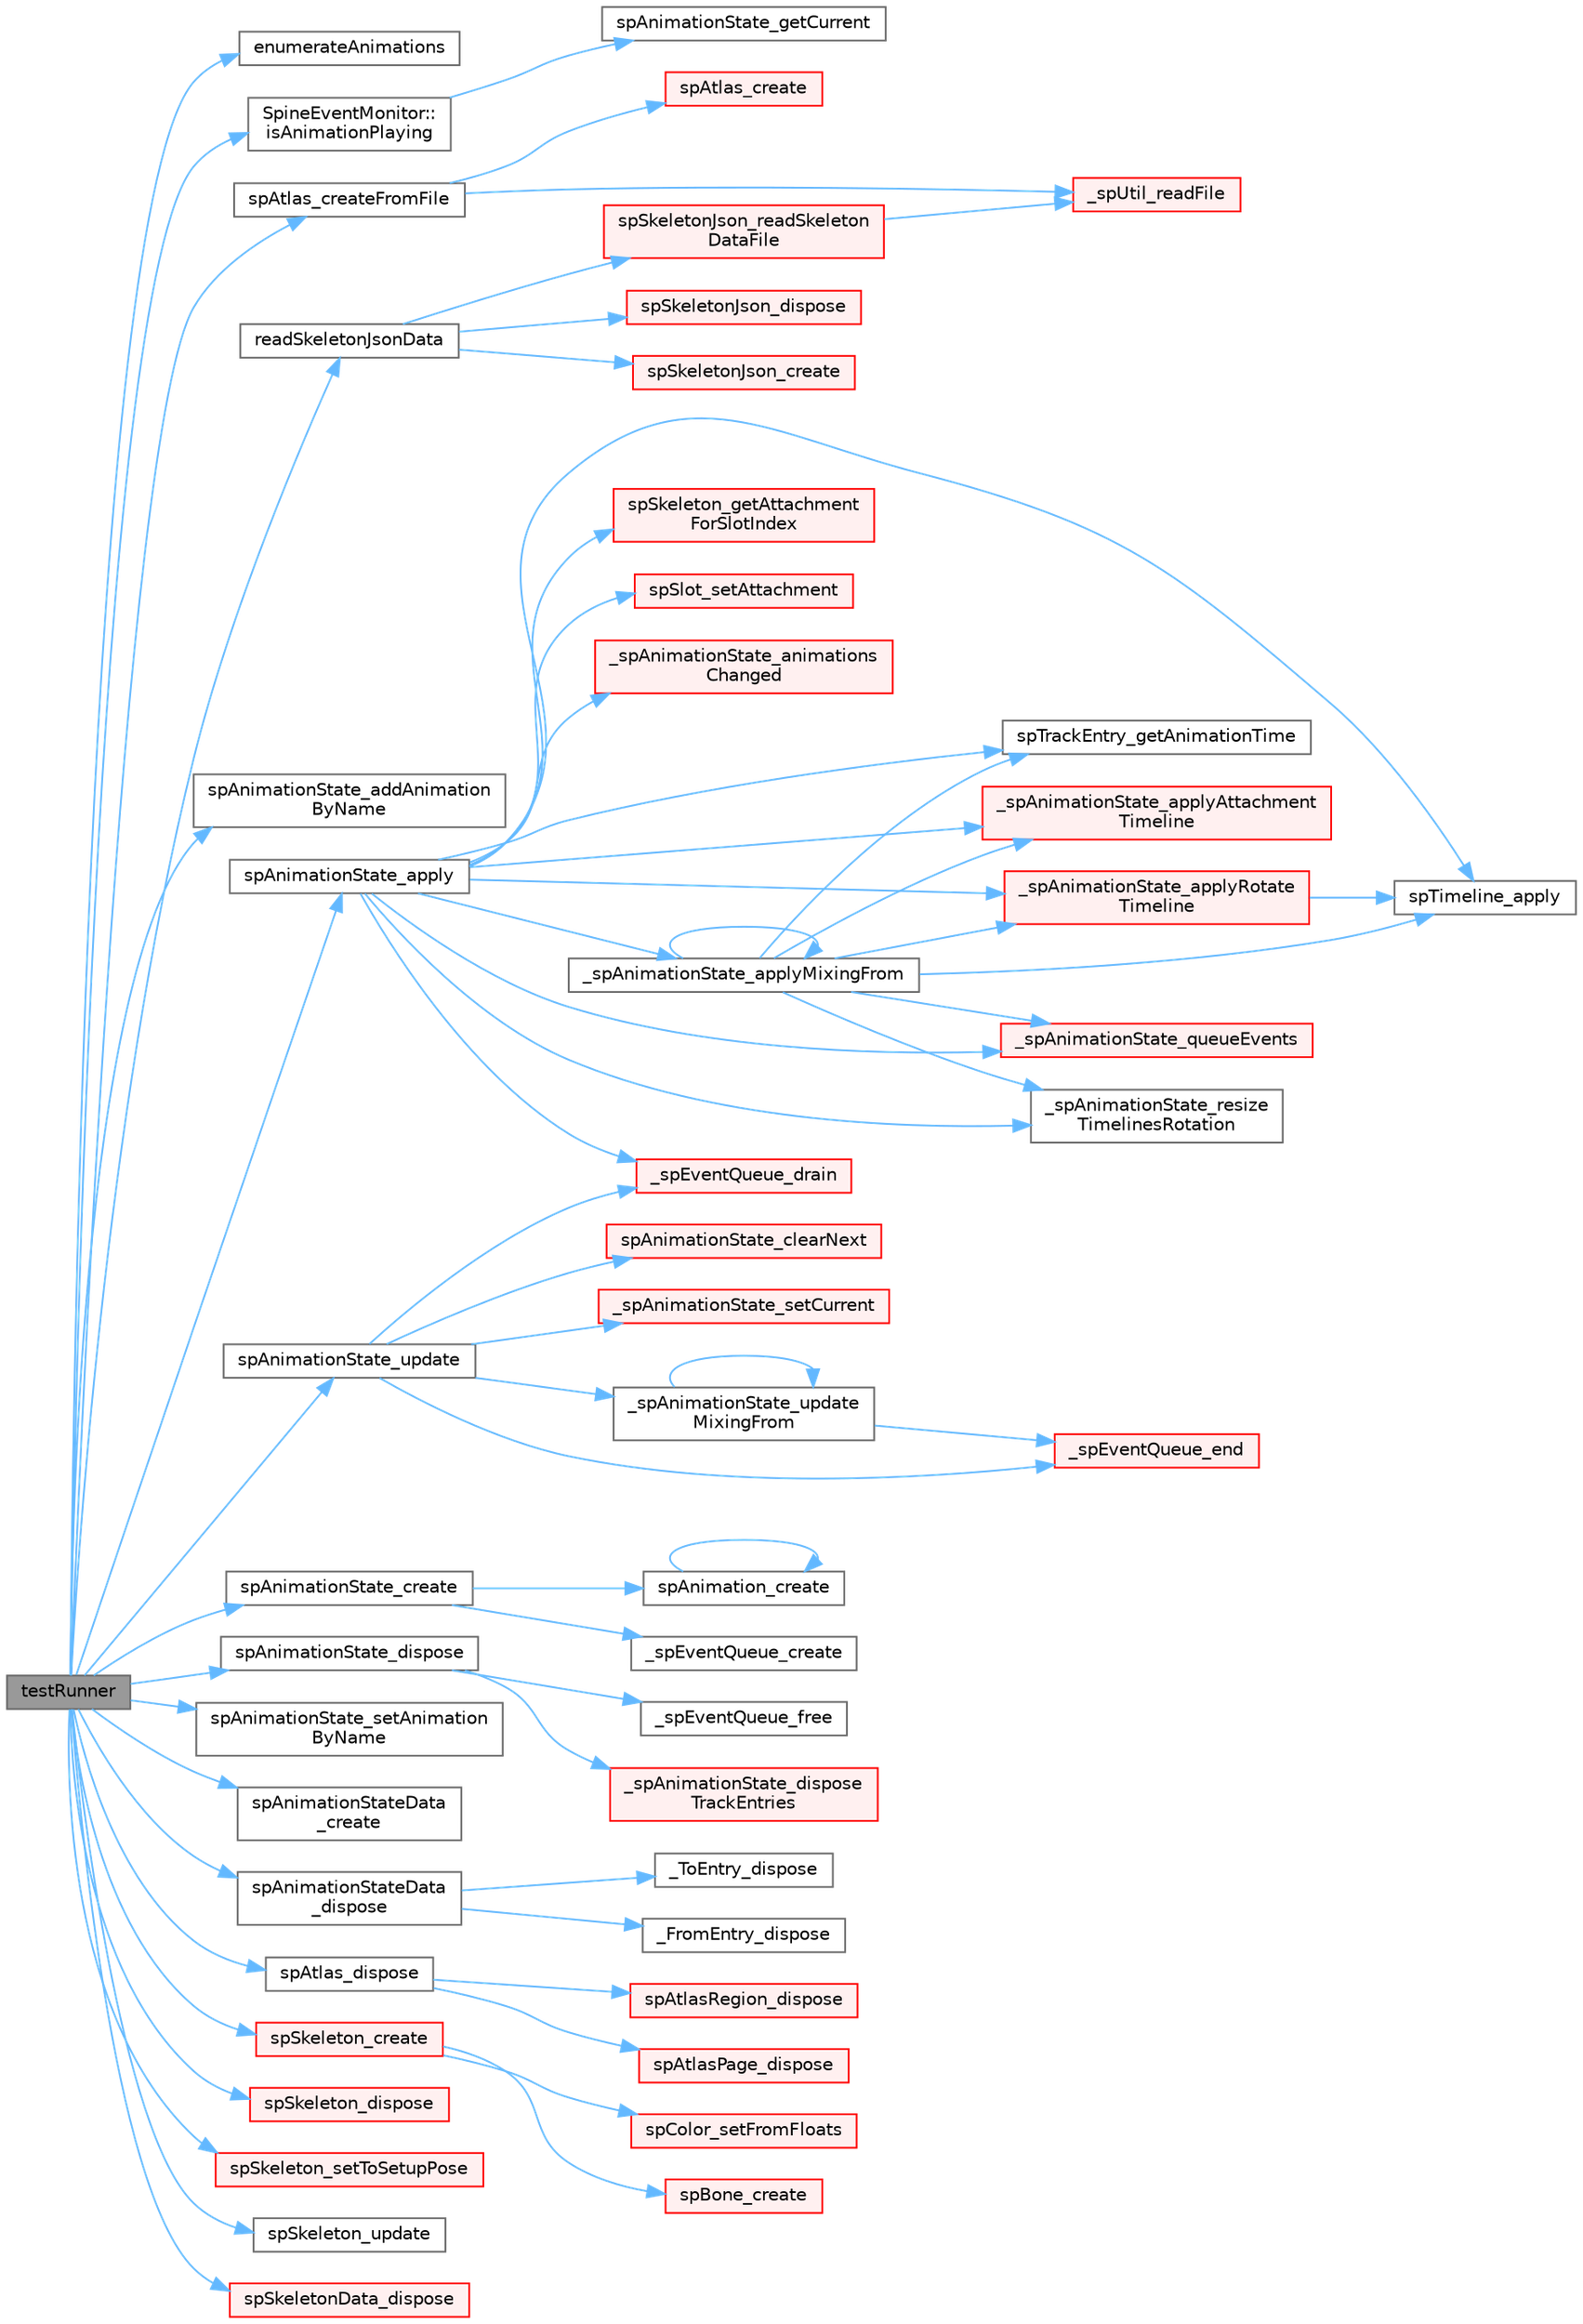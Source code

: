digraph "testRunner"
{
 // LATEX_PDF_SIZE
  bgcolor="transparent";
  edge [fontname=Helvetica,fontsize=10,labelfontname=Helvetica,labelfontsize=10];
  node [fontname=Helvetica,fontsize=10,shape=box,height=0.2,width=0.4];
  rankdir="LR";
  Node1 [id="Node000001",label="testRunner",height=0.2,width=0.4,color="gray40", fillcolor="grey60", style="filled", fontcolor="black",tooltip=" "];
  Node1 -> Node2 [id="edge1_Node000001_Node000002",color="steelblue1",style="solid",tooltip=" "];
  Node2 [id="Node000002",label="enumerateAnimations",height=0.2,width=0.4,color="grey40", fillcolor="white", style="filled",URL="$_c___interface_test_fixture_8cpp.html#a79eeb2db8dc73bdc79035c49ef8761e9",tooltip=" "];
  Node1 -> Node3 [id="edge2_Node000001_Node000003",color="steelblue1",style="solid",tooltip=" "];
  Node3 [id="Node000003",label="SpineEventMonitor::\lisAnimationPlaying",height=0.2,width=0.4,color="grey40", fillcolor="white", style="filled",URL="$class_spine_event_monitor.html#ac21ac18f4c051ccfd1074dbd2fb6222e",tooltip=" "];
  Node3 -> Node4 [id="edge3_Node000003_Node000004",color="steelblue1",style="solid",tooltip=" "];
  Node4 [id="Node000004",label="spAnimationState_getCurrent",height=0.2,width=0.4,color="grey40", fillcolor="white", style="filled",URL="$_animation_state_8c.html#a0b72fc9b159912b8d950b256a864f50b",tooltip=" "];
  Node1 -> Node5 [id="edge4_Node000001_Node000005",color="steelblue1",style="solid",tooltip=" "];
  Node5 [id="Node000005",label="readSkeletonJsonData",height=0.2,width=0.4,color="grey40", fillcolor="white", style="filled",URL="$_c___interface_test_fixture_8cpp.html#ad6f8acc85c6408fecdcc4f48c2792571",tooltip=" "];
  Node5 -> Node6 [id="edge5_Node000005_Node000006",color="steelblue1",style="solid",tooltip=" "];
  Node6 [id="Node000006",label="spSkeletonJson_create",height=0.2,width=0.4,color="red", fillcolor="#FFF0F0", style="filled",URL="$_skeleton_json_8c.html#a494a2d86429bb86e20ea0a6204dc945a",tooltip=" "];
  Node5 -> Node59 [id="edge6_Node000005_Node000059",color="steelblue1",style="solid",tooltip=" "];
  Node59 [id="Node000059",label="spSkeletonJson_dispose",height=0.2,width=0.4,color="red", fillcolor="#FFF0F0", style="filled",URL="$_skeleton_json_8c.html#aa3d1695ca3840b98a7800807b813d627",tooltip=" "];
  Node5 -> Node61 [id="edge7_Node000005_Node000061",color="steelblue1",style="solid",tooltip=" "];
  Node61 [id="Node000061",label="spSkeletonJson_readSkeleton\lDataFile",height=0.2,width=0.4,color="red", fillcolor="#FFF0F0", style="filled",URL="$_skeleton_json_8c.html#a878399291526cc760135bee212d665e9",tooltip=" "];
  Node61 -> Node64 [id="edge8_Node000061_Node000064",color="steelblue1",style="solid",tooltip=" "];
  Node64 [id="Node000064",label="_spUtil_readFile",height=0.2,width=0.4,color="red", fillcolor="#FFF0F0", style="filled",URL="$external_2spine-runtimes_2spine-c_2spine-c-unit-tests_2main_8cpp.html#a27793681909c2d6f303eff28c11d0417",tooltip=" "];
  Node1 -> Node250 [id="edge9_Node000001_Node000250",color="steelblue1",style="solid",tooltip=" "];
  Node250 [id="Node000250",label="spAnimationState_addAnimation\lByName",height=0.2,width=0.4,color="grey40", fillcolor="white", style="filled",URL="$spine-c_2include_2spine_2_animation_state_8h.html#a445978dffe9bf5284ae8f53d849bd2d6",tooltip=" "];
  Node1 -> Node251 [id="edge10_Node000001_Node000251",color="steelblue1",style="solid",tooltip=" "];
  Node251 [id="Node000251",label="spAnimationState_apply",height=0.2,width=0.4,color="grey40", fillcolor="white", style="filled",URL="$_animation_state_8c.html#a121811397a5e69b5d84b141172a860ad",tooltip=" "];
  Node251 -> Node252 [id="edge11_Node000251_Node000252",color="steelblue1",style="solid",tooltip=" "];
  Node252 [id="Node000252",label="_spAnimationState_animations\lChanged",height=0.2,width=0.4,color="red", fillcolor="#FFF0F0", style="filled",URL="$_animation_state_8c.html#a2e9127da71404d2e7f6715635f59714d",tooltip=" "];
  Node251 -> Node258 [id="edge12_Node000251_Node000258",color="steelblue1",style="solid",tooltip=" "];
  Node258 [id="Node000258",label="_spAnimationState_applyAttachment\lTimeline",height=0.2,width=0.4,color="red", fillcolor="#FFF0F0", style="filled",URL="$_animation_state_8c.html#a552cd264b22c69404ce34e0e773bcaa7",tooltip=" "];
  Node251 -> Node261 [id="edge13_Node000251_Node000261",color="steelblue1",style="solid",tooltip=" "];
  Node261 [id="Node000261",label="_spAnimationState_applyMixingFrom",height=0.2,width=0.4,color="grey40", fillcolor="white", style="filled",URL="$_animation_state_8c.html#ad872d0ff5d38b3ad75d02684ee46e3ef",tooltip=" "];
  Node261 -> Node258 [id="edge14_Node000261_Node000258",color="steelblue1",style="solid",tooltip=" "];
  Node261 -> Node261 [id="edge15_Node000261_Node000261",color="steelblue1",style="solid",tooltip=" "];
  Node261 -> Node262 [id="edge16_Node000261_Node000262",color="steelblue1",style="solid",tooltip=" "];
  Node262 [id="Node000262",label="_spAnimationState_applyRotate\lTimeline",height=0.2,width=0.4,color="red", fillcolor="#FFF0F0", style="filled",URL="$_animation_state_8c.html#a807375db0ba9e1c5a66ba60c03967a16",tooltip=" "];
  Node262 -> Node263 [id="edge17_Node000262_Node000263",color="steelblue1",style="solid",tooltip=" "];
  Node263 [id="Node000263",label="spTimeline_apply",height=0.2,width=0.4,color="grey40", fillcolor="white", style="filled",URL="$_animation_8c.html#a8f8846b1f976e08e2825cd8f2e4fed2a",tooltip=" "];
  Node261 -> Node264 [id="edge18_Node000261_Node000264",color="steelblue1",style="solid",tooltip=" "];
  Node264 [id="Node000264",label="_spAnimationState_queueEvents",height=0.2,width=0.4,color="red", fillcolor="#FFF0F0", style="filled",URL="$_animation_state_8c.html#a03841b3426944328c63e8dc965e5d202",tooltip=" "];
  Node261 -> Node271 [id="edge19_Node000261_Node000271",color="steelblue1",style="solid",tooltip=" "];
  Node271 [id="Node000271",label="_spAnimationState_resize\lTimelinesRotation",height=0.2,width=0.4,color="grey40", fillcolor="white", style="filled",URL="$_animation_state_8c.html#a586eb5371b2ecd094a959fb59981c011",tooltip=" "];
  Node261 -> Node263 [id="edge20_Node000261_Node000263",color="steelblue1",style="solid",tooltip=" "];
  Node261 -> Node272 [id="edge21_Node000261_Node000272",color="steelblue1",style="solid",tooltip=" "];
  Node272 [id="Node000272",label="spTrackEntry_getAnimationTime",height=0.2,width=0.4,color="grey40", fillcolor="white", style="filled",URL="$_animation_state_8c.html#a16e885e6da856346be434e44d94fff4d",tooltip=" "];
  Node251 -> Node262 [id="edge22_Node000251_Node000262",color="steelblue1",style="solid",tooltip=" "];
  Node251 -> Node264 [id="edge23_Node000251_Node000264",color="steelblue1",style="solid",tooltip=" "];
  Node251 -> Node271 [id="edge24_Node000251_Node000271",color="steelblue1",style="solid",tooltip=" "];
  Node251 -> Node273 [id="edge25_Node000251_Node000273",color="steelblue1",style="solid",tooltip=" "];
  Node273 [id="Node000273",label="_spEventQueue_drain",height=0.2,width=0.4,color="red", fillcolor="#FFF0F0", style="filled",URL="$_animation_state_8c.html#a2bb362df65f36453467acd9b360c600d",tooltip=" "];
  Node251 -> Node108 [id="edge26_Node000251_Node000108",color="steelblue1",style="solid",tooltip=" "];
  Node108 [id="Node000108",label="spSkeleton_getAttachment\lForSlotIndex",height=0.2,width=0.4,color="red", fillcolor="#FFF0F0", style="filled",URL="$_skeleton_8c.html#af67b15fea85286452cf9d8741a17b0ed",tooltip=" "];
  Node251 -> Node110 [id="edge27_Node000251_Node000110",color="steelblue1",style="solid",tooltip=" "];
  Node110 [id="Node000110",label="spSlot_setAttachment",height=0.2,width=0.4,color="red", fillcolor="#FFF0F0", style="filled",URL="$_slot_8c.html#a56d5b092e9d5418595813cec61d447cc",tooltip=" "];
  Node251 -> Node263 [id="edge28_Node000251_Node000263",color="steelblue1",style="solid",tooltip=" "];
  Node251 -> Node272 [id="edge29_Node000251_Node000272",color="steelblue1",style="solid",tooltip=" "];
  Node1 -> Node276 [id="edge30_Node000001_Node000276",color="steelblue1",style="solid",tooltip=" "];
  Node276 [id="Node000276",label="spAnimationState_create",height=0.2,width=0.4,color="grey40", fillcolor="white", style="filled",URL="$_animation_state_8c.html#a87beba99c1cc332a37af3d16d15454fd",tooltip=" "];
  Node276 -> Node277 [id="edge31_Node000276_Node000277",color="steelblue1",style="solid",tooltip=" "];
  Node277 [id="Node000277",label="_spEventQueue_create",height=0.2,width=0.4,color="grey40", fillcolor="white", style="filled",URL="$_animation_state_8c.html#a88ef8a5fb0d701a8e462f6963f0592cd",tooltip=" "];
  Node276 -> Node104 [id="edge32_Node000276_Node000104",color="steelblue1",style="solid",tooltip=" "];
  Node104 [id="Node000104",label="spAnimation_create",height=0.2,width=0.4,color="grey40", fillcolor="white", style="filled",URL="$_animation_8c.html#a65727a6d5fed75b3c730b88337a91070",tooltip=" "];
  Node104 -> Node104 [id="edge33_Node000104_Node000104",color="steelblue1",style="solid",tooltip=" "];
  Node1 -> Node278 [id="edge34_Node000001_Node000278",color="steelblue1",style="solid",tooltip=" "];
  Node278 [id="Node000278",label="spAnimationState_dispose",height=0.2,width=0.4,color="grey40", fillcolor="white", style="filled",URL="$_animation_state_8c.html#a6bb36f95af04a3ec35d13f6c435aeb4a",tooltip=" "];
  Node278 -> Node279 [id="edge35_Node000278_Node000279",color="steelblue1",style="solid",tooltip=" "];
  Node279 [id="Node000279",label="_spAnimationState_dispose\lTrackEntries",height=0.2,width=0.4,color="red", fillcolor="#FFF0F0", style="filled",URL="$_animation_state_8c.html#ace41e2ec65c20f6eae482d34767b2717",tooltip=" "];
  Node278 -> Node280 [id="edge36_Node000278_Node000280",color="steelblue1",style="solid",tooltip=" "];
  Node280 [id="Node000280",label="_spEventQueue_free",height=0.2,width=0.4,color="grey40", fillcolor="white", style="filled",URL="$_animation_state_8c.html#ae8ff6644ab7d8745ee257f97508d54ba",tooltip=" "];
  Node1 -> Node281 [id="edge37_Node000001_Node000281",color="steelblue1",style="solid",tooltip=" "];
  Node281 [id="Node000281",label="spAnimationState_setAnimation\lByName",height=0.2,width=0.4,color="grey40", fillcolor="white", style="filled",URL="$spine-c_2include_2spine_2_animation_state_8h.html#a886473af828c2ec1222f62ea8aa5e470",tooltip=" "];
  Node1 -> Node282 [id="edge38_Node000001_Node000282",color="steelblue1",style="solid",tooltip=" "];
  Node282 [id="Node000282",label="spAnimationState_update",height=0.2,width=0.4,color="grey40", fillcolor="white", style="filled",URL="$_animation_state_8c.html#a6e0eaef7d5f047204c709cee9f51ef08",tooltip=" "];
  Node282 -> Node283 [id="edge39_Node000282_Node000283",color="steelblue1",style="solid",tooltip=" "];
  Node283 [id="Node000283",label="_spAnimationState_setCurrent",height=0.2,width=0.4,color="red", fillcolor="#FFF0F0", style="filled",URL="$_animation_state_8c.html#a7fd9c2b5f1e4e7ad96f8483118220e53",tooltip=" "];
  Node282 -> Node287 [id="edge40_Node000282_Node000287",color="steelblue1",style="solid",tooltip=" "];
  Node287 [id="Node000287",label="_spAnimationState_update\lMixingFrom",height=0.2,width=0.4,color="grey40", fillcolor="white", style="filled",URL="$_animation_state_8c.html#a811bfe34d8d6ae14d016aba963f38a5f",tooltip=" "];
  Node287 -> Node287 [id="edge41_Node000287_Node000287",color="steelblue1",style="solid",tooltip=" "];
  Node287 -> Node288 [id="edge42_Node000287_Node000288",color="steelblue1",style="solid",tooltip=" "];
  Node288 [id="Node000288",label="_spEventQueue_end",height=0.2,width=0.4,color="red", fillcolor="#FFF0F0", style="filled",URL="$_animation_state_8c.html#ae86eaf55ad672f17dcb738d9481d7bb9",tooltip=" "];
  Node282 -> Node273 [id="edge43_Node000282_Node000273",color="steelblue1",style="solid",tooltip=" "];
  Node282 -> Node288 [id="edge44_Node000282_Node000288",color="steelblue1",style="solid",tooltip=" "];
  Node282 -> Node289 [id="edge45_Node000282_Node000289",color="steelblue1",style="solid",tooltip=" "];
  Node289 [id="Node000289",label="spAnimationState_clearNext",height=0.2,width=0.4,color="red", fillcolor="#FFF0F0", style="filled",URL="$_animation_state_8c.html#a1116b24b2fd4730966c0c1705f16a515",tooltip=" "];
  Node1 -> Node291 [id="edge46_Node000001_Node000291",color="steelblue1",style="solid",tooltip=" "];
  Node291 [id="Node000291",label="spAnimationStateData\l_create",height=0.2,width=0.4,color="grey40", fillcolor="white", style="filled",URL="$_animation_state_data_8c.html#a8c7606d99b6d3ca45a45f696191e184b",tooltip=" "];
  Node1 -> Node292 [id="edge47_Node000001_Node000292",color="steelblue1",style="solid",tooltip=" "];
  Node292 [id="Node000292",label="spAnimationStateData\l_dispose",height=0.2,width=0.4,color="grey40", fillcolor="white", style="filled",URL="$_animation_state_data_8c.html#a9e59c832dcb7ea89165a0b049c7123f9",tooltip=" "];
  Node292 -> Node293 [id="edge48_Node000292_Node000293",color="steelblue1",style="solid",tooltip=" "];
  Node293 [id="Node000293",label="_FromEntry_dispose",height=0.2,width=0.4,color="grey40", fillcolor="white", style="filled",URL="$_animation_state_data_8c.html#a6b3b2721dbd2f59040cb4fe9c6056494",tooltip=" "];
  Node292 -> Node294 [id="edge49_Node000292_Node000294",color="steelblue1",style="solid",tooltip=" "];
  Node294 [id="Node000294",label="_ToEntry_dispose",height=0.2,width=0.4,color="grey40", fillcolor="white", style="filled",URL="$_animation_state_data_8c.html#a8a6542ed327ef0960ac7794c726a92c5",tooltip=" "];
  Node1 -> Node295 [id="edge50_Node000001_Node000295",color="steelblue1",style="solid",tooltip=" "];
  Node295 [id="Node000295",label="spAtlas_createFromFile",height=0.2,width=0.4,color="grey40", fillcolor="white", style="filled",URL="$_atlas_8c.html#a925c3512d9ada00ac6ad2b7c0b031398",tooltip=" "];
  Node295 -> Node64 [id="edge51_Node000295_Node000064",color="steelblue1",style="solid",tooltip=" "];
  Node295 -> Node296 [id="edge52_Node000295_Node000296",color="steelblue1",style="solid",tooltip=" "];
  Node296 [id="Node000296",label="spAtlas_create",height=0.2,width=0.4,color="red", fillcolor="#FFF0F0", style="filled",URL="$_atlas_8c.html#aeb97ef03a8302679b5b0b4de553ce93c",tooltip=" "];
  Node1 -> Node317 [id="edge53_Node000001_Node000317",color="steelblue1",style="solid",tooltip=" "];
  Node317 [id="Node000317",label="spAtlas_dispose",height=0.2,width=0.4,color="grey40", fillcolor="white", style="filled",URL="$_atlas_8c.html#ab20fecb33dfefd9547bbd79b96ffd829",tooltip=" "];
  Node317 -> Node318 [id="edge54_Node000317_Node000318",color="steelblue1",style="solid",tooltip=" "];
  Node318 [id="Node000318",label="spAtlasPage_dispose",height=0.2,width=0.4,color="red", fillcolor="#FFF0F0", style="filled",URL="$_atlas_8c.html#acae69283e8807fb5ecd5ea86ed6eedfa",tooltip=" "];
  Node317 -> Node320 [id="edge55_Node000317_Node000320",color="steelblue1",style="solid",tooltip=" "];
  Node320 [id="Node000320",label="spAtlasRegion_dispose",height=0.2,width=0.4,color="red", fillcolor="#FFF0F0", style="filled",URL="$_atlas_8c.html#a4e6a7dc29e16745191a6162b347de373",tooltip=" "];
  Node1 -> Node323 [id="edge56_Node000001_Node000323",color="steelblue1",style="solid",tooltip=" "];
  Node323 [id="Node000323",label="spSkeleton_create",height=0.2,width=0.4,color="red", fillcolor="#FFF0F0", style="filled",URL="$_skeleton_8c.html#adafc127ff4d17039cb355ad7941b4687",tooltip=" "];
  Node323 -> Node324 [id="edge57_Node000323_Node000324",color="steelblue1",style="solid",tooltip=" "];
  Node324 [id="Node000324",label="spBone_create",height=0.2,width=0.4,color="red", fillcolor="#FFF0F0", style="filled",URL="$_bone_8c.html#a672c3edad19d7bf482bf13e7f01ee97b",tooltip=" "];
  Node323 -> Node45 [id="edge58_Node000323_Node000045",color="steelblue1",style="solid",tooltip=" "];
  Node45 [id="Node000045",label="spColor_setFromFloats",height=0.2,width=0.4,color="red", fillcolor="#FFF0F0", style="filled",URL="$_color_8c.html#aef2bc0c9016302022f25c89ba5b36a2c",tooltip=" "];
  Node1 -> Node342 [id="edge59_Node000001_Node000342",color="steelblue1",style="solid",tooltip=" "];
  Node342 [id="Node000342",label="spSkeleton_dispose",height=0.2,width=0.4,color="red", fillcolor="#FFF0F0", style="filled",URL="$_skeleton_8c.html#a77f856011e09776af5a8d8e45446bc72",tooltip=" "];
  Node1 -> Node349 [id="edge60_Node000001_Node000349",color="steelblue1",style="solid",tooltip=" "];
  Node349 [id="Node000349",label="spSkeleton_setToSetupPose",height=0.2,width=0.4,color="red", fillcolor="#FFF0F0", style="filled",URL="$_skeleton_8c.html#abd1173a8539fac039e455d83c69c1069",tooltip=" "];
  Node1 -> Node356 [id="edge61_Node000001_Node000356",color="steelblue1",style="solid",tooltip=" "];
  Node356 [id="Node000356",label="spSkeleton_update",height=0.2,width=0.4,color="grey40", fillcolor="white", style="filled",URL="$_skeleton_8c.html#a147cbd3d876d121ed81d32f16f1e3482",tooltip=" "];
  Node1 -> Node231 [id="edge62_Node000001_Node000231",color="steelblue1",style="solid",tooltip=" "];
  Node231 [id="Node000231",label="spSkeletonData_dispose",height=0.2,width=0.4,color="red", fillcolor="#FFF0F0", style="filled",URL="$_skeleton_data_8c.html#afd9f9725b11c94e4c65be6d053cf243a",tooltip=" "];
}
